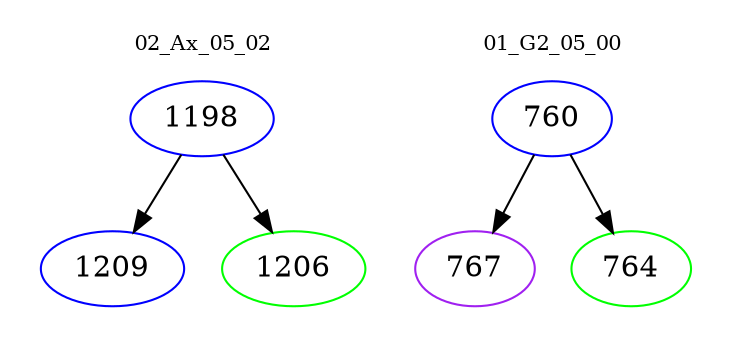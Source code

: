 digraph{
subgraph cluster_0 {
color = white
label = "02_Ax_05_02";
fontsize=10;
T0_1198 [label="1198", color="blue"]
T0_1198 -> T0_1209 [color="black"]
T0_1209 [label="1209", color="blue"]
T0_1198 -> T0_1206 [color="black"]
T0_1206 [label="1206", color="green"]
}
subgraph cluster_1 {
color = white
label = "01_G2_05_00";
fontsize=10;
T1_760 [label="760", color="blue"]
T1_760 -> T1_767 [color="black"]
T1_767 [label="767", color="purple"]
T1_760 -> T1_764 [color="black"]
T1_764 [label="764", color="green"]
}
}
